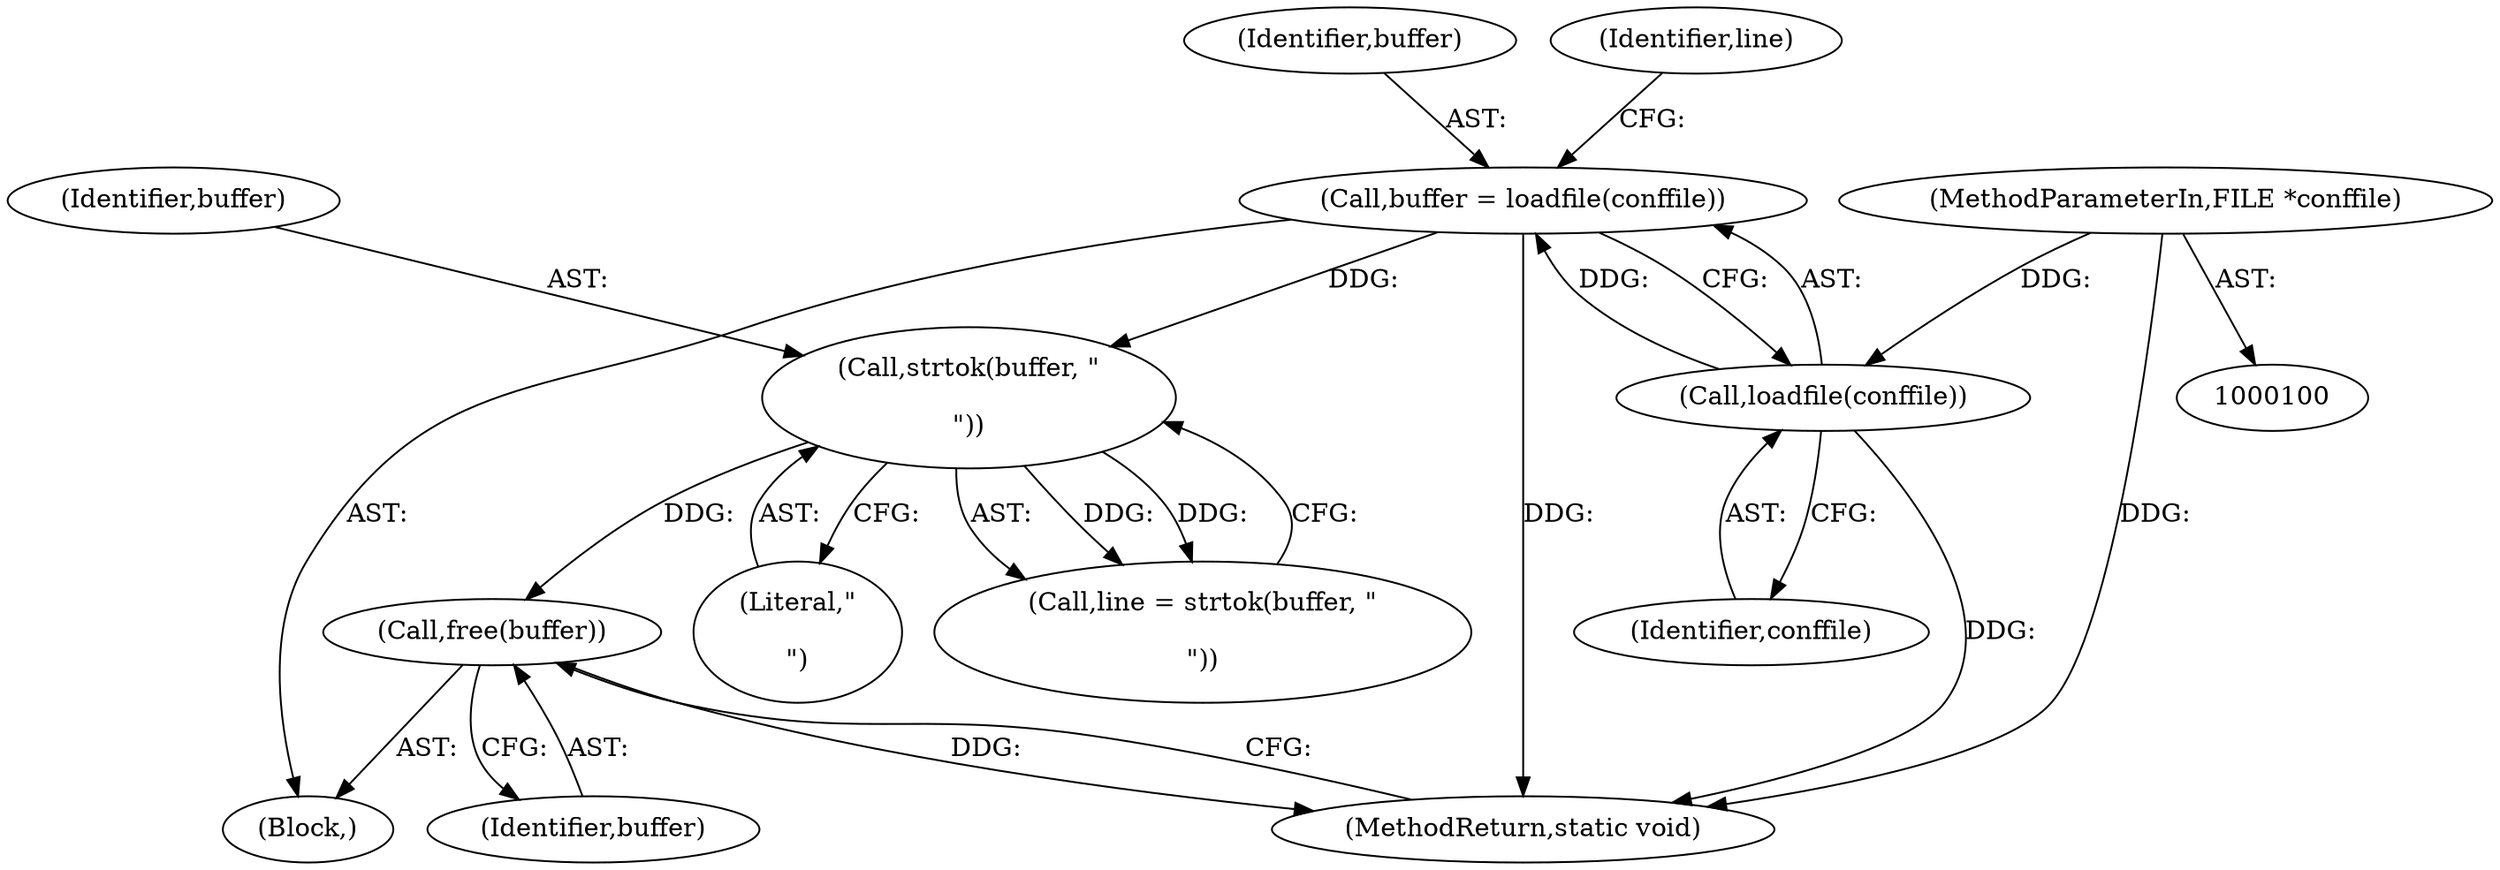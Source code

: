 digraph "0_jansson_8f80c2d83808150724d31793e6ade92749b1faa4_9@API" {
"1000237" [label="(Call,free(buffer))"];
"1000113" [label="(Call,strtok(buffer, \"\r\n\"))"];
"1000106" [label="(Call,buffer = loadfile(conffile))"];
"1000108" [label="(Call,loadfile(conffile))"];
"1000101" [label="(MethodParameterIn,FILE *conffile)"];
"1000114" [label="(Identifier,buffer)"];
"1000106" [label="(Call,buffer = loadfile(conffile))"];
"1000101" [label="(MethodParameterIn,FILE *conffile)"];
"1000113" [label="(Call,strtok(buffer, \"\r\n\"))"];
"1000109" [label="(Identifier,conffile)"];
"1000108" [label="(Call,loadfile(conffile))"];
"1000107" [label="(Identifier,buffer)"];
"1000237" [label="(Call,free(buffer))"];
"1000112" [label="(Identifier,line)"];
"1000102" [label="(Block,)"];
"1000238" [label="(Identifier,buffer)"];
"1000239" [label="(MethodReturn,static void)"];
"1000111" [label="(Call,line = strtok(buffer, \"\r\n\"))"];
"1000115" [label="(Literal,\"\r\n\")"];
"1000237" -> "1000102"  [label="AST: "];
"1000237" -> "1000238"  [label="CFG: "];
"1000238" -> "1000237"  [label="AST: "];
"1000239" -> "1000237"  [label="CFG: "];
"1000237" -> "1000239"  [label="DDG: "];
"1000113" -> "1000237"  [label="DDG: "];
"1000113" -> "1000111"  [label="AST: "];
"1000113" -> "1000115"  [label="CFG: "];
"1000114" -> "1000113"  [label="AST: "];
"1000115" -> "1000113"  [label="AST: "];
"1000111" -> "1000113"  [label="CFG: "];
"1000113" -> "1000111"  [label="DDG: "];
"1000113" -> "1000111"  [label="DDG: "];
"1000106" -> "1000113"  [label="DDG: "];
"1000106" -> "1000102"  [label="AST: "];
"1000106" -> "1000108"  [label="CFG: "];
"1000107" -> "1000106"  [label="AST: "];
"1000108" -> "1000106"  [label="AST: "];
"1000112" -> "1000106"  [label="CFG: "];
"1000106" -> "1000239"  [label="DDG: "];
"1000108" -> "1000106"  [label="DDG: "];
"1000108" -> "1000109"  [label="CFG: "];
"1000109" -> "1000108"  [label="AST: "];
"1000108" -> "1000239"  [label="DDG: "];
"1000101" -> "1000108"  [label="DDG: "];
"1000101" -> "1000100"  [label="AST: "];
"1000101" -> "1000239"  [label="DDG: "];
}
